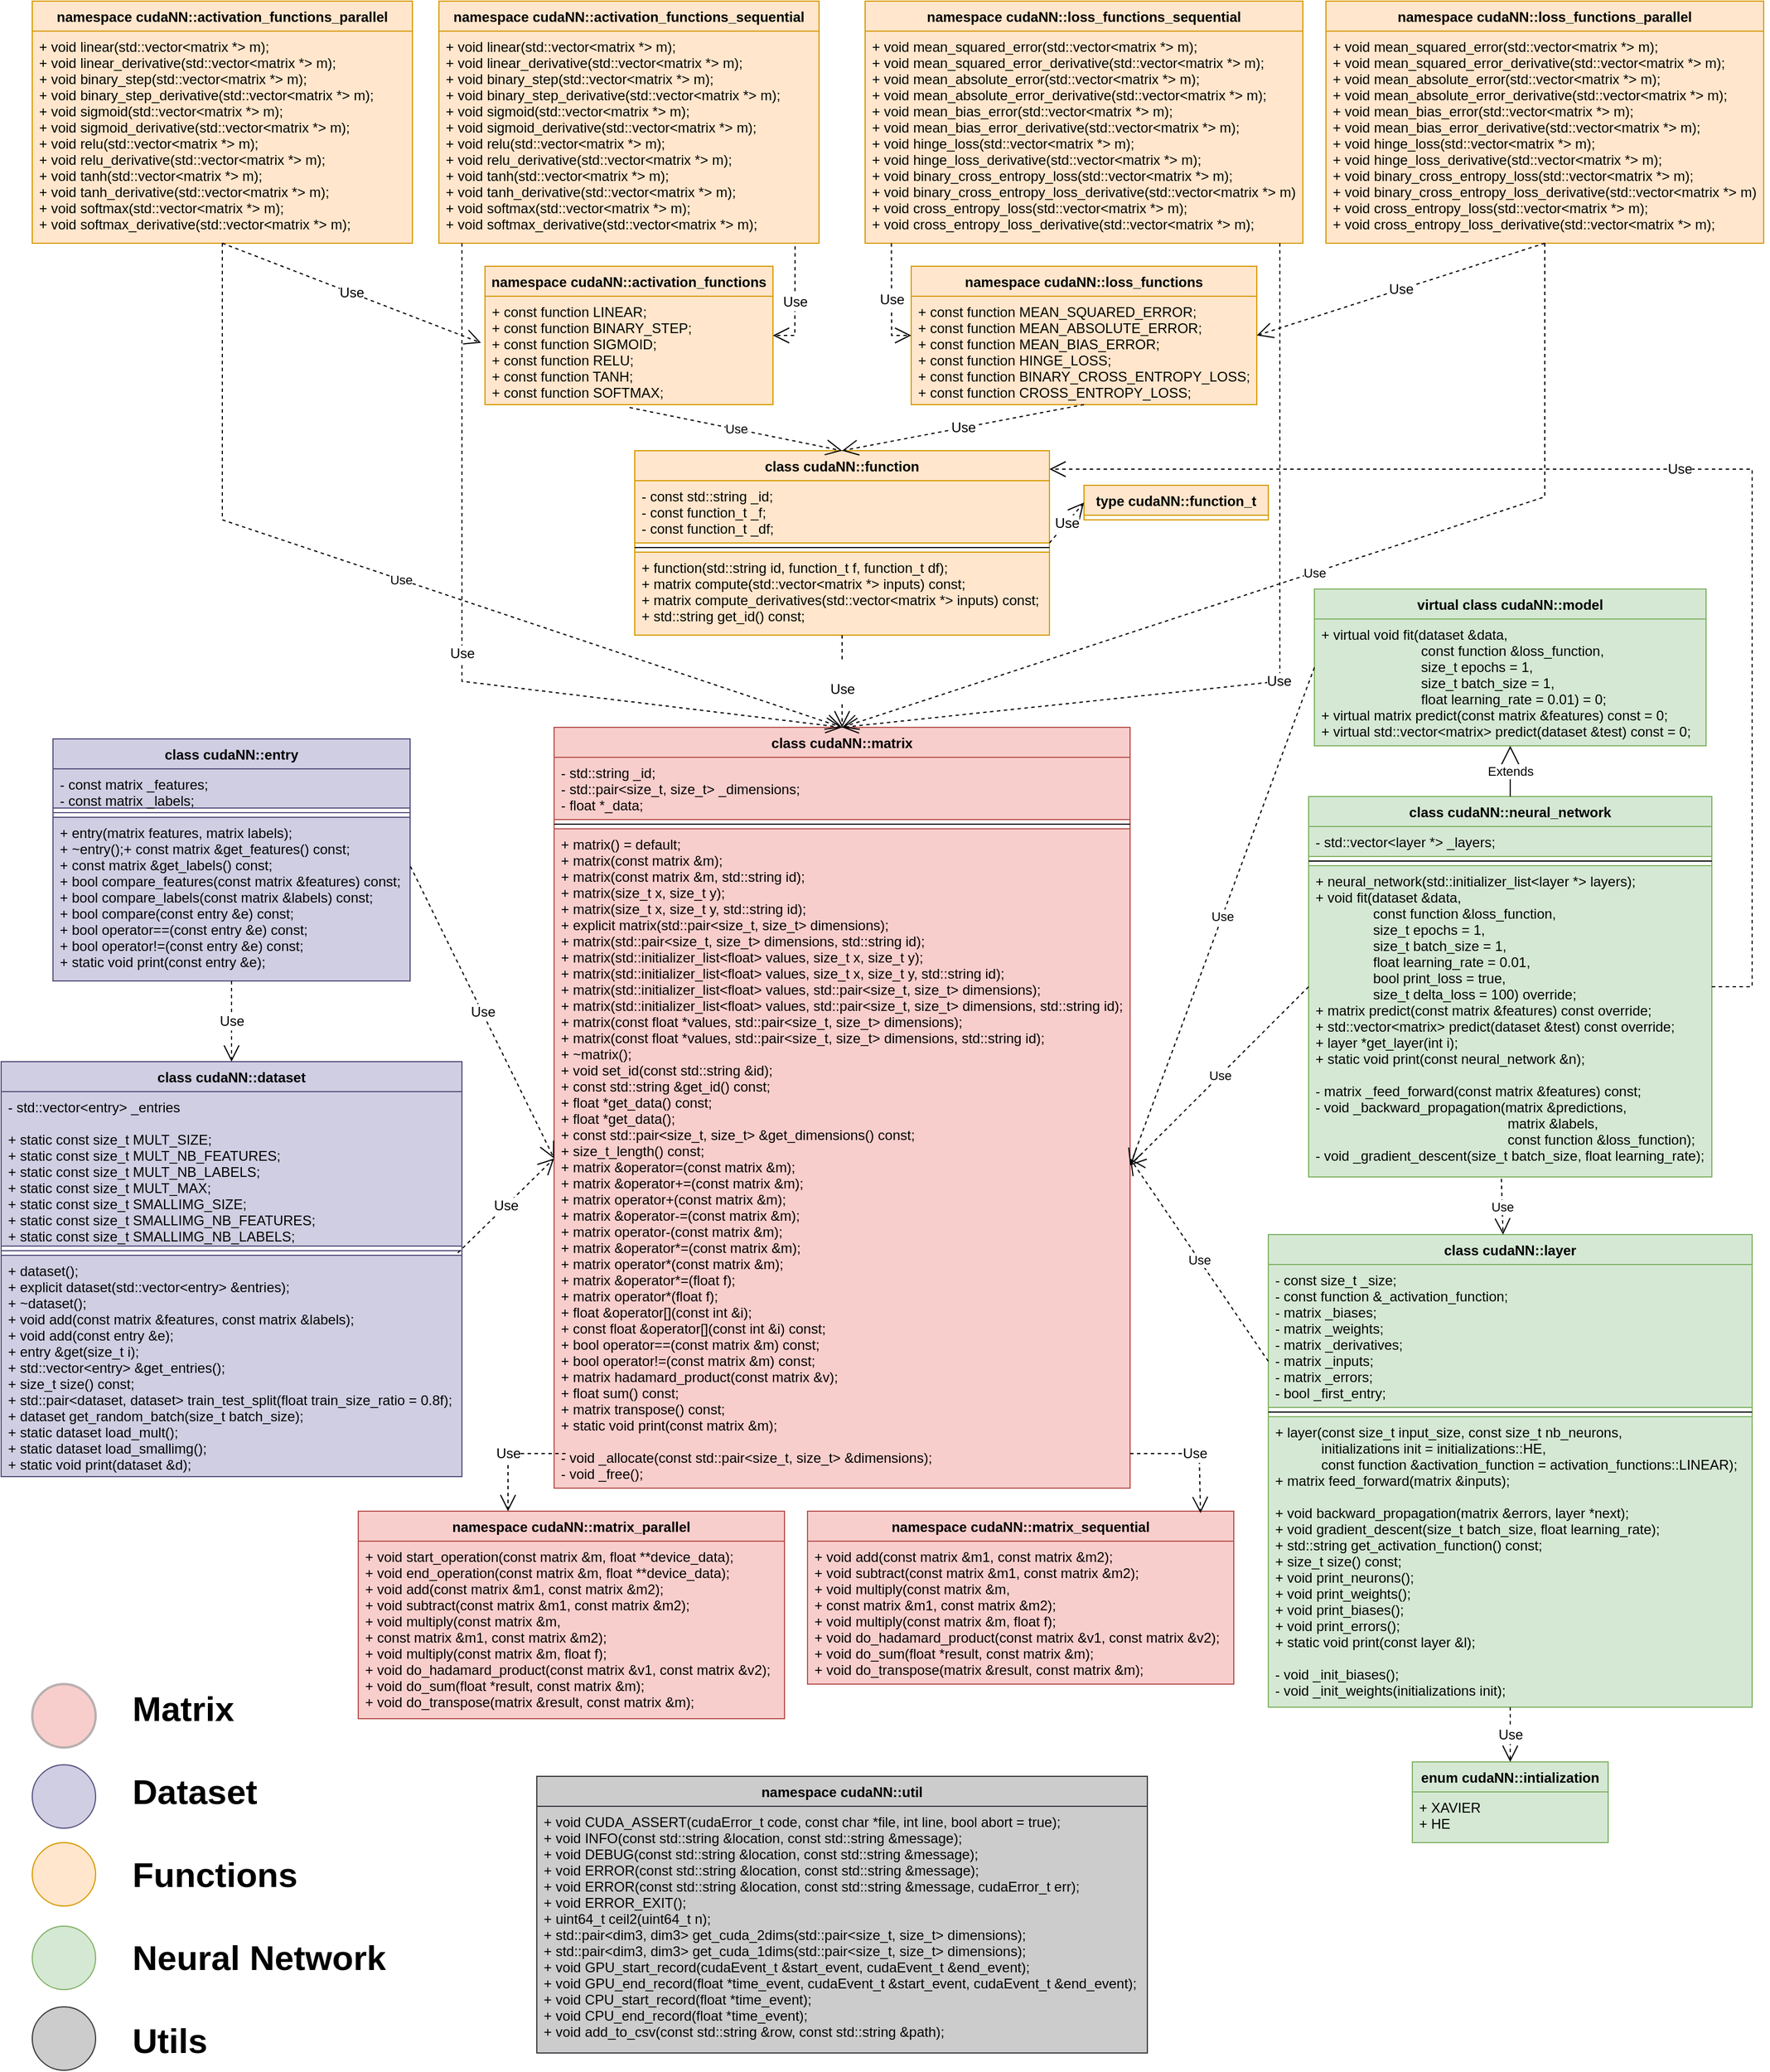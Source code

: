 <mxfile version="16.6.2" type="device"><diagram id="lW9xY2xVOV6UaGJM4TtB" name="Page-1"><mxGraphModel dx="2175" dy="1876" grid="1" gridSize="10" guides="1" tooltips="1" connect="1" arrows="1" fold="1" page="1" pageScale="1" pageWidth="827" pageHeight="1169" math="0" shadow="0"><root><mxCell id="0"/><mxCell id="1" parent="0"/><mxCell id="cubuI6TpVkCStN82LW3D-2" value="class cudaNN::matrix" style="swimlane;fontStyle=1;align=center;verticalAlign=top;childLayout=stackLayout;horizontal=1;startSize=26;horizontalStack=0;resizeParent=1;resizeParentMax=0;resizeLast=0;collapsible=1;marginBottom=0;fillColor=#f8cecc;strokeColor=#b85450;" parent="1" vertex="1"><mxGeometry x="40" y="360" width="500" height="660" as="geometry"/></mxCell><mxCell id="cubuI6TpVkCStN82LW3D-3" value="- std::string _id;&#10;- std::pair&lt;size_t, size_t&gt; _dimensions;&#10;- float *_data;" style="text;strokeColor=#b85450;fillColor=#f8cecc;align=left;verticalAlign=top;spacingLeft=4;spacingRight=4;overflow=hidden;rotatable=0;points=[[0,0.5],[1,0.5]];portConstraint=eastwest;" parent="cubuI6TpVkCStN82LW3D-2" vertex="1"><mxGeometry y="26" width="500" height="54" as="geometry"/></mxCell><mxCell id="cubuI6TpVkCStN82LW3D-4" value="" style="line;strokeWidth=1;fillColor=none;align=left;verticalAlign=middle;spacingTop=-1;spacingLeft=3;spacingRight=3;rotatable=0;labelPosition=right;points=[];portConstraint=eastwest;" parent="cubuI6TpVkCStN82LW3D-2" vertex="1"><mxGeometry y="80" width="500" height="8" as="geometry"/></mxCell><mxCell id="cubuI6TpVkCStN82LW3D-5" value="+ matrix() = default;&#10;+ matrix(const matrix &amp;m);&#10;+ matrix(const matrix &amp;m, std::string id);&#10;+ matrix(size_t x, size_t y);&#10;+ matrix(size_t x, size_t y, std::string id);&#10;+ explicit matrix(std::pair&lt;size_t, size_t&gt; dimensions);&#10;+ matrix(std::pair&lt;size_t, size_t&gt; dimensions, std::string id);&#10;+ matrix(std::initializer_list&lt;float&gt; values, size_t x, size_t y);&#10;+ matrix(std::initializer_list&lt;float&gt; values, size_t x, size_t y, std::string id);&#10;+ matrix(std::initializer_list&lt;float&gt; values, std::pair&lt;size_t, size_t&gt; dimensions);&#10;+ matrix(std::initializer_list&lt;float&gt; values, std::pair&lt;size_t, size_t&gt; dimensions, std::string id);&#10;+ matrix(const float *values, std::pair&lt;size_t, size_t&gt; dimensions);&#10;+ matrix(const float *values, std::pair&lt;size_t, size_t&gt; dimensions, std::string id);&#10;+ ~matrix();&#10;+ void set_id(const std::string &amp;id);&#10;+ const std::string &amp;get_id() const;&#10;+ float *get_data() const;&#10;+ float *get_data();&#10;+ const std::pair&lt;size_t, size_t&gt; &amp;get_dimensions() const;&#10;+ size_t_length() const;&#10;+ matrix &amp;operator=(const matrix &amp;m);&#10;+ matrix &amp;operator+=(const matrix &amp;m);&#10;+ matrix operator+(const matrix &amp;m);&#10;+ matrix &amp;operator-=(const matrix &amp;m);&#10;+ matrix operator-(const matrix &amp;m);&#10;+ matrix &amp;operator*=(const matrix &amp;m);&#10;+ matrix operator*(const matrix &amp;m);&#10;+ matrix &amp;operator*=(float f);&#10;+ matrix operator*(float f);&#10;+ float &amp;operator[](const int &amp;i);&#10;+ const float &amp;operator[](const int &amp;i) const;&#10;+ bool operator==(const matrix &amp;m) const;&#10;+ bool operator!=(const matrix &amp;m) const;&#10;+ matrix hadamard_product(const matrix &amp;v);&#10;+ float sum() const;&#10;+ matrix transpose() const;&#10;+ static void print(const matrix &amp;m);&#10;&#10;- void _allocate(const std::pair&lt;size_t, size_t&gt; &amp;dimensions);&#10;- void _free();&#10;" style="text;strokeColor=#b85450;fillColor=#f8cecc;align=left;verticalAlign=top;spacingLeft=4;spacingRight=4;overflow=hidden;rotatable=0;points=[[0,0.5],[1,0.5]];portConstraint=eastwest;" parent="cubuI6TpVkCStN82LW3D-2" vertex="1"><mxGeometry y="88" width="500" height="572" as="geometry"/></mxCell><mxCell id="cubuI6TpVkCStN82LW3D-6" value="class cudaNN::entry" style="swimlane;fontStyle=1;align=center;verticalAlign=top;childLayout=stackLayout;horizontal=1;startSize=26;horizontalStack=0;resizeParent=1;resizeParentMax=0;resizeLast=0;collapsible=1;marginBottom=0;fillColor=#d0cee2;strokeColor=#56517e;" parent="1" vertex="1"><mxGeometry x="-395" y="370" width="310" height="210" as="geometry"/></mxCell><mxCell id="cubuI6TpVkCStN82LW3D-7" value="- const matrix _features;&#10;- const matrix _labels;" style="text;strokeColor=#56517e;fillColor=#d0cee2;align=left;verticalAlign=top;spacingLeft=4;spacingRight=4;overflow=hidden;rotatable=0;points=[[0,0.5],[1,0.5]];portConstraint=eastwest;" parent="cubuI6TpVkCStN82LW3D-6" vertex="1"><mxGeometry y="26" width="310" height="34" as="geometry"/></mxCell><mxCell id="cubuI6TpVkCStN82LW3D-8" value="" style="line;strokeWidth=1;fillColor=#d0cee2;align=left;verticalAlign=middle;spacingTop=-1;spacingLeft=3;spacingRight=3;rotatable=0;labelPosition=right;points=[];portConstraint=eastwest;strokeColor=#56517e;" parent="cubuI6TpVkCStN82LW3D-6" vertex="1"><mxGeometry y="60" width="310" height="8" as="geometry"/></mxCell><mxCell id="cubuI6TpVkCStN82LW3D-9" value="+ entry(matrix features, matrix labels);&#10;+ ~entry();+ const matrix &amp;get_features() const;&#10;+ const matrix &amp;get_labels() const;&#10;+ bool compare_features(const matrix &amp;features) const;&#10;+ bool compare_labels(const matrix &amp;labels) const;&#10;+ bool compare(const entry &amp;e) const;&#10;+ bool operator==(const entry &amp;e) const;&#10;+ bool operator!=(const entry &amp;e) const;&#10;+ static void print(const entry &amp;e);&#10;" style="text;strokeColor=#56517e;fillColor=#d0cee2;align=left;verticalAlign=top;spacingLeft=4;spacingRight=4;overflow=hidden;rotatable=0;points=[[0,0.5],[1,0.5]];portConstraint=eastwest;" parent="cubuI6TpVkCStN82LW3D-6" vertex="1"><mxGeometry y="68" width="310" height="142" as="geometry"/></mxCell><mxCell id="cubuI6TpVkCStN82LW3D-10" value="class cudaNN::dataset" style="swimlane;fontStyle=1;align=center;verticalAlign=top;childLayout=stackLayout;horizontal=1;startSize=26;horizontalStack=0;resizeParent=1;resizeParentMax=0;resizeLast=0;collapsible=1;marginBottom=0;fillColor=#d0cee2;strokeColor=#56517e;" parent="1" vertex="1"><mxGeometry x="-440" y="650" width="400" height="360" as="geometry"/></mxCell><mxCell id="cubuI6TpVkCStN82LW3D-11" value="- std::vector&lt;entry&gt; _entries&#10;&#10;+ static const size_t MULT_SIZE;&#10;+ static const size_t MULT_NB_FEATURES;&#10;+ static const size_t MULT_NB_LABELS;&#10;+ static const size_t MULT_MAX;&#10;+ static const size_t SMALLIMG_SIZE;&#10;+ static const size_t SMALLIMG_NB_FEATURES;&#10;+ static const size_t SMALLIMG_NB_LABELS;" style="text;strokeColor=#56517e;fillColor=#d0cee2;align=left;verticalAlign=top;spacingLeft=4;spacingRight=4;overflow=hidden;rotatable=0;points=[[0,0.5],[1,0.5]];portConstraint=eastwest;" parent="cubuI6TpVkCStN82LW3D-10" vertex="1"><mxGeometry y="26" width="400" height="134" as="geometry"/></mxCell><mxCell id="cubuI6TpVkCStN82LW3D-12" value="" style="line;strokeWidth=1;fillColor=#d0cee2;align=left;verticalAlign=middle;spacingTop=-1;spacingLeft=3;spacingRight=3;rotatable=0;labelPosition=right;points=[];portConstraint=eastwest;strokeColor=#56517e;" parent="cubuI6TpVkCStN82LW3D-10" vertex="1"><mxGeometry y="160" width="400" height="8" as="geometry"/></mxCell><mxCell id="cubuI6TpVkCStN82LW3D-13" value="+ dataset();&#10;+ explicit dataset(std::vector&lt;entry&gt; &amp;entries);&#10;+ ~dataset();&#10;+ void add(const matrix &amp;features, const matrix &amp;labels);&#10;+ void add(const entry &amp;e);&#10;+ entry &amp;get(size_t i);&#10;+ std::vector&lt;entry&gt; &amp;get_entries();&#10;+ size_t size() const;&#10;+ std::pair&lt;dataset, dataset&gt; train_test_split(float train_size_ratio = 0.8f);&#10;+ dataset get_random_batch(size_t batch_size);&#10;+ static dataset load_mult();&#10;+ static dataset load_smallimg();&#10;+ static void print(dataset &amp;d);" style="text;strokeColor=#56517e;fillColor=#d0cee2;align=left;verticalAlign=top;spacingLeft=4;spacingRight=4;overflow=hidden;rotatable=0;points=[[0,0.5],[1,0.5]];portConstraint=eastwest;" parent="cubuI6TpVkCStN82LW3D-10" vertex="1"><mxGeometry y="168" width="400" height="192" as="geometry"/></mxCell><mxCell id="cubuI6TpVkCStN82LW3D-21" value="namespace cudaNN::matrix_parallel" style="swimlane;fontStyle=1;align=center;verticalAlign=top;childLayout=stackLayout;horizontal=1;startSize=26;horizontalStack=0;resizeParent=1;resizeParentMax=0;resizeLast=0;collapsible=1;marginBottom=0;fillColor=#f8cecc;strokeColor=#b85450;" parent="1" vertex="1"><mxGeometry x="-130" y="1040" width="370" height="180" as="geometry"/></mxCell><mxCell id="cubuI6TpVkCStN82LW3D-24" value="+ void start_operation(const matrix &amp;m, float **device_data);&#10;+ void end_operation(const matrix &amp;m, float **device_data);&#10;+ void add(const matrix &amp;m1, const matrix &amp;m2);&#10;+ void subtract(const matrix &amp;m1, const matrix &amp;m2);&#10;+ void multiply(const matrix &amp;m,&#10;+ const matrix &amp;m1, const matrix &amp;m2);&#10;+ void multiply(const matrix &amp;m, float f);&#10;+ void do_hadamard_product(const matrix &amp;v1, const matrix &amp;v2);&#10;+ void do_sum(float *result, const matrix &amp;m);&#10;+ void do_transpose(matrix &amp;result, const matrix &amp;m);" style="text;strokeColor=#b85450;fillColor=#f8cecc;align=left;verticalAlign=top;spacingLeft=4;spacingRight=4;overflow=hidden;rotatable=0;points=[[0,0.5],[1,0.5]];portConstraint=eastwest;" parent="cubuI6TpVkCStN82LW3D-21" vertex="1"><mxGeometry y="26" width="370" height="154" as="geometry"/></mxCell><mxCell id="cubuI6TpVkCStN82LW3D-25" value="namespace cudaNN::matrix_sequential" style="swimlane;fontStyle=1;align=center;verticalAlign=top;childLayout=stackLayout;horizontal=1;startSize=26;horizontalStack=0;resizeParent=1;resizeParentMax=0;resizeLast=0;collapsible=1;marginBottom=0;fillColor=#f8cecc;strokeColor=#b85450;" parent="1" vertex="1"><mxGeometry x="260" y="1040" width="370" height="150" as="geometry"/></mxCell><mxCell id="cubuI6TpVkCStN82LW3D-26" value="+ void add(const matrix &amp;m1, const matrix &amp;m2);&#10;+ void subtract(const matrix &amp;m1, const matrix &amp;m2);&#10;+ void multiply(const matrix &amp;m,&#10;+ const matrix &amp;m1, const matrix &amp;m2);&#10;+ void multiply(const matrix &amp;m, float f);&#10;+ void do_hadamard_product(const matrix &amp;v1, const matrix &amp;v2);&#10;+ void do_sum(float *result, const matrix &amp;m);&#10;+ void do_transpose(matrix &amp;result, const matrix &amp;m);" style="text;strokeColor=#b85450;fillColor=#f8cecc;align=left;verticalAlign=top;spacingLeft=4;spacingRight=4;overflow=hidden;rotatable=0;points=[[0,0.5],[1,0.5]];portConstraint=eastwest;" parent="cubuI6TpVkCStN82LW3D-25" vertex="1"><mxGeometry y="26" width="370" height="124" as="geometry"/></mxCell><mxCell id="cubuI6TpVkCStN82LW3D-30" value="class cudaNN::function" style="swimlane;fontStyle=1;align=center;verticalAlign=top;childLayout=stackLayout;horizontal=1;startSize=26;horizontalStack=0;resizeParent=1;resizeParentMax=0;resizeLast=0;collapsible=1;marginBottom=0;fillColor=#ffe6cc;strokeColor=#d79b00;" parent="1" vertex="1"><mxGeometry x="110" y="120" width="360" height="160" as="geometry"/></mxCell><mxCell id="cubuI6TpVkCStN82LW3D-31" value="- const std::string _id;&#10;- const function_t _f;&#10;- const function_t _df;" style="text;strokeColor=#d79b00;fillColor=#ffe6cc;align=left;verticalAlign=top;spacingLeft=4;spacingRight=4;overflow=hidden;rotatable=0;points=[[0,0.5],[1,0.5]];portConstraint=eastwest;" parent="cubuI6TpVkCStN82LW3D-30" vertex="1"><mxGeometry y="26" width="360" height="54" as="geometry"/></mxCell><mxCell id="cubuI6TpVkCStN82LW3D-32" value="" style="line;strokeWidth=1;fillColor=none;align=left;verticalAlign=middle;spacingTop=-1;spacingLeft=3;spacingRight=3;rotatable=0;labelPosition=right;points=[];portConstraint=eastwest;" parent="cubuI6TpVkCStN82LW3D-30" vertex="1"><mxGeometry y="80" width="360" height="8" as="geometry"/></mxCell><mxCell id="cubuI6TpVkCStN82LW3D-33" value="+ function(std::string id, function_t f, function_t df);&#10;+ matrix compute(std::vector&lt;matrix *&gt; inputs) const;&#10;+ matrix compute_derivatives(std::vector&lt;matrix *&gt; inputs) const;&#10;+ std::string get_id() const;&#10;" style="text;strokeColor=#d79b00;fillColor=#ffe6cc;align=left;verticalAlign=top;spacingLeft=4;spacingRight=4;overflow=hidden;rotatable=0;points=[[0,0.5],[1,0.5]];portConstraint=eastwest;" parent="cubuI6TpVkCStN82LW3D-30" vertex="1"><mxGeometry y="88" width="360" height="72" as="geometry"/></mxCell><mxCell id="cubuI6TpVkCStN82LW3D-34" value="type cudaNN::function_t" style="swimlane;fontStyle=1;align=center;verticalAlign=top;childLayout=stackLayout;horizontal=1;startSize=26;horizontalStack=0;resizeParent=1;resizeParentMax=0;resizeLast=0;collapsible=1;marginBottom=0;fillColor=#ffe6cc;strokeColor=#d79b00;" parent="1" vertex="1"><mxGeometry x="500" y="150" width="160" height="30" as="geometry"/></mxCell><mxCell id="cubuI6TpVkCStN82LW3D-39" value="namespace cudaNN::loss_functions" style="swimlane;fontStyle=1;align=center;verticalAlign=top;childLayout=stackLayout;horizontal=1;startSize=26;horizontalStack=0;resizeParent=1;resizeParentMax=0;resizeLast=0;collapsible=1;marginBottom=0;fillColor=#ffe6cc;strokeColor=#d79b00;" parent="1" vertex="1"><mxGeometry x="350" y="-40" width="300" height="120" as="geometry"/></mxCell><mxCell id="cubuI6TpVkCStN82LW3D-42" value="+ const function MEAN_SQUARED_ERROR;&#10;+ const function MEAN_ABSOLUTE_ERROR;&#10;+ const function MEAN_BIAS_ERROR;&#10;+ const function HINGE_LOSS;&#10;+ const function BINARY_CROSS_ENTROPY_LOSS;&#10;+ const function CROSS_ENTROPY_LOSS;" style="text;strokeColor=#d79b00;fillColor=#ffe6cc;align=left;verticalAlign=top;spacingLeft=4;spacingRight=4;overflow=hidden;rotatable=0;points=[[0,0.5],[1,0.5]];portConstraint=eastwest;" parent="cubuI6TpVkCStN82LW3D-39" vertex="1"><mxGeometry y="26" width="300" height="94" as="geometry"/></mxCell><mxCell id="cubuI6TpVkCStN82LW3D-43" value="namespace cudaNN::loss_functions_sequential" style="swimlane;fontStyle=1;align=center;verticalAlign=top;childLayout=stackLayout;horizontal=1;startSize=26;horizontalStack=0;resizeParent=1;resizeParentMax=0;resizeLast=0;collapsible=1;marginBottom=0;fillColor=#ffe6cc;strokeColor=#d79b00;" parent="1" vertex="1"><mxGeometry x="310" y="-270" width="380" height="210" as="geometry"/></mxCell><mxCell id="cubuI6TpVkCStN82LW3D-44" value="+ void mean_squared_error(std::vector&lt;matrix *&gt; m);&#10;+ void mean_squared_error_derivative(std::vector&lt;matrix *&gt; m);&#10;+ void mean_absolute_error(std::vector&lt;matrix *&gt; m);&#10;+ void mean_absolute_error_derivative(std::vector&lt;matrix *&gt; m);&#10;+ void mean_bias_error(std::vector&lt;matrix *&gt; m);&#10;+ void mean_bias_error_derivative(std::vector&lt;matrix *&gt; m);&#10;+ void hinge_loss(std::vector&lt;matrix *&gt; m);&#10;+ void hinge_loss_derivative(std::vector&lt;matrix *&gt; m);&#10;+ void binary_cross_entropy_loss(std::vector&lt;matrix *&gt; m);&#10;+ void binary_cross_entropy_loss_derivative(std::vector&lt;matrix *&gt; m);&#10;+ void cross_entropy_loss(std::vector&lt;matrix *&gt; m);&#10;+ void cross_entropy_loss_derivative(std::vector&lt;matrix *&gt; m);" style="text;strokeColor=#d79b00;fillColor=#ffe6cc;align=left;verticalAlign=top;spacingLeft=4;spacingRight=4;overflow=hidden;rotatable=0;points=[[0,0.5],[1,0.5]];portConstraint=eastwest;" parent="cubuI6TpVkCStN82LW3D-43" vertex="1"><mxGeometry y="26" width="380" height="184" as="geometry"/></mxCell><mxCell id="cubuI6TpVkCStN82LW3D-45" value="namespace cudaNN::loss_functions_parallel" style="swimlane;fontStyle=1;align=center;verticalAlign=top;childLayout=stackLayout;horizontal=1;startSize=26;horizontalStack=0;resizeParent=1;resizeParentMax=0;resizeLast=0;collapsible=1;marginBottom=0;fillColor=#ffe6cc;strokeColor=#d79b00;" parent="1" vertex="1"><mxGeometry x="710" y="-270" width="380" height="210" as="geometry"/></mxCell><mxCell id="cubuI6TpVkCStN82LW3D-46" value="+ void mean_squared_error(std::vector&lt;matrix *&gt; m);&#10;+ void mean_squared_error_derivative(std::vector&lt;matrix *&gt; m);&#10;+ void mean_absolute_error(std::vector&lt;matrix *&gt; m);&#10;+ void mean_absolute_error_derivative(std::vector&lt;matrix *&gt; m);&#10;+ void mean_bias_error(std::vector&lt;matrix *&gt; m);&#10;+ void mean_bias_error_derivative(std::vector&lt;matrix *&gt; m);&#10;+ void hinge_loss(std::vector&lt;matrix *&gt; m);&#10;+ void hinge_loss_derivative(std::vector&lt;matrix *&gt; m);&#10;+ void binary_cross_entropy_loss(std::vector&lt;matrix *&gt; m);&#10;+ void binary_cross_entropy_loss_derivative(std::vector&lt;matrix *&gt; m);&#10;+ void cross_entropy_loss(std::vector&lt;matrix *&gt; m);&#10;+ void cross_entropy_loss_derivative(std::vector&lt;matrix *&gt; m);" style="text;strokeColor=#d79b00;fillColor=#ffe6cc;align=left;verticalAlign=top;spacingLeft=4;spacingRight=4;overflow=hidden;rotatable=0;points=[[0,0.5],[1,0.5]];portConstraint=eastwest;" parent="cubuI6TpVkCStN82LW3D-45" vertex="1"><mxGeometry y="26" width="380" height="184" as="geometry"/></mxCell><mxCell id="cubuI6TpVkCStN82LW3D-47" value="namespace cudaNN::activation_functions" style="swimlane;fontStyle=1;align=center;verticalAlign=top;childLayout=stackLayout;horizontal=1;startSize=26;horizontalStack=0;resizeParent=1;resizeParentMax=0;resizeLast=0;collapsible=1;marginBottom=0;fillColor=#ffe6cc;strokeColor=#d79b00;" parent="1" vertex="1"><mxGeometry x="-20" y="-40" width="250" height="120" as="geometry"/></mxCell><mxCell id="cubuI6TpVkCStN82LW3D-50" value="+ const function LINEAR;&#10;+ const function BINARY_STEP;&#10;+ const function SIGMOID;&#10;+ const function RELU;&#10;+ const function TANH;&#10;+ const function SOFTMAX;" style="text;strokeColor=#d79b00;fillColor=#ffe6cc;align=left;verticalAlign=top;spacingLeft=4;spacingRight=4;overflow=hidden;rotatable=0;points=[[0,0.5],[1,0.5]];portConstraint=eastwest;" parent="cubuI6TpVkCStN82LW3D-47" vertex="1"><mxGeometry y="26" width="250" height="94" as="geometry"/></mxCell><mxCell id="cubuI6TpVkCStN82LW3D-55" value="namespace cudaNN::activation_functions_sequential" style="swimlane;fontStyle=1;align=center;verticalAlign=top;childLayout=stackLayout;horizontal=1;startSize=26;horizontalStack=0;resizeParent=1;resizeParentMax=0;resizeLast=0;collapsible=1;marginBottom=0;fillColor=#ffe6cc;strokeColor=#d79b00;" parent="1" vertex="1"><mxGeometry x="-60" y="-270" width="330" height="210" as="geometry"/></mxCell><mxCell id="cubuI6TpVkCStN82LW3D-56" value="+ void linear(std::vector&lt;matrix *&gt; m);&#10;+ void linear_derivative(std::vector&lt;matrix *&gt; m);&#10;+ void binary_step(std::vector&lt;matrix *&gt; m);&#10;+ void binary_step_derivative(std::vector&lt;matrix *&gt; m);&#10;+ void sigmoid(std::vector&lt;matrix *&gt; m);&#10;+ void sigmoid_derivative(std::vector&lt;matrix *&gt; m);&#10;+ void relu(std::vector&lt;matrix *&gt; m);&#10;+ void relu_derivative(std::vector&lt;matrix *&gt; m);&#10;+ void tanh(std::vector&lt;matrix *&gt; m);&#10;+ void tanh_derivative(std::vector&lt;matrix *&gt; m);&#10;+ void softmax(std::vector&lt;matrix *&gt; m);&#10;+ void softmax_derivative(std::vector&lt;matrix *&gt; m);" style="text;strokeColor=#d79b00;fillColor=#ffe6cc;align=left;verticalAlign=top;spacingLeft=4;spacingRight=4;overflow=hidden;rotatable=0;points=[[0,0.5],[1,0.5]];portConstraint=eastwest;" parent="cubuI6TpVkCStN82LW3D-55" vertex="1"><mxGeometry y="26" width="330" height="184" as="geometry"/></mxCell><mxCell id="cubuI6TpVkCStN82LW3D-57" value="namespace cudaNN::activation_functions_parallel" style="swimlane;fontStyle=1;align=center;verticalAlign=top;childLayout=stackLayout;horizontal=1;startSize=26;horizontalStack=0;resizeParent=1;resizeParentMax=0;resizeLast=0;collapsible=1;marginBottom=0;fillColor=#ffe6cc;strokeColor=#d79b00;" parent="1" vertex="1"><mxGeometry x="-413" y="-270" width="330" height="210" as="geometry"/></mxCell><mxCell id="cubuI6TpVkCStN82LW3D-58" value="+ void linear(std::vector&lt;matrix *&gt; m);&#10;+ void linear_derivative(std::vector&lt;matrix *&gt; m);&#10;+ void binary_step(std::vector&lt;matrix *&gt; m);&#10;+ void binary_step_derivative(std::vector&lt;matrix *&gt; m);&#10;+ void sigmoid(std::vector&lt;matrix *&gt; m);&#10;+ void sigmoid_derivative(std::vector&lt;matrix *&gt; m);&#10;+ void relu(std::vector&lt;matrix *&gt; m);&#10;+ void relu_derivative(std::vector&lt;matrix *&gt; m);&#10;+ void tanh(std::vector&lt;matrix *&gt; m);&#10;+ void tanh_derivative(std::vector&lt;matrix *&gt; m);&#10;+ void softmax(std::vector&lt;matrix *&gt; m);&#10;+ void softmax_derivative(std::vector&lt;matrix *&gt; m);" style="text;strokeColor=#d79b00;fillColor=#ffe6cc;align=left;verticalAlign=top;spacingLeft=4;spacingRight=4;overflow=hidden;rotatable=0;points=[[0,0.5],[1,0.5]];portConstraint=eastwest;" parent="cubuI6TpVkCStN82LW3D-57" vertex="1"><mxGeometry y="26" width="330" height="184" as="geometry"/></mxCell><mxCell id="cubuI6TpVkCStN82LW3D-59" value="virtual class cudaNN::model" style="swimlane;fontStyle=1;align=center;verticalAlign=top;childLayout=stackLayout;horizontal=1;startSize=26;horizontalStack=0;resizeParent=1;resizeParentMax=0;resizeLast=0;collapsible=1;marginBottom=0;fillColor=#d5e8d4;strokeColor=#82b366;" parent="1" vertex="1"><mxGeometry x="700" y="240" width="340" height="136" as="geometry"/></mxCell><mxCell id="cubuI6TpVkCStN82LW3D-62" value="+ virtual void fit(dataset &amp;data,&#10;                          const function &amp;loss_function,&#10;                          size_t epochs = 1,&#10;                          size_t batch_size = 1,&#10;                          float learning_rate = 0.01) = 0;&#10;+ virtual matrix predict(const matrix &amp;features) const = 0;&#10;+ virtual std::vector&lt;matrix&gt; predict(dataset &amp;test) const = 0;" style="text;strokeColor=#82b366;fillColor=#d5e8d4;align=left;verticalAlign=top;spacingLeft=4;spacingRight=4;overflow=hidden;rotatable=0;points=[[0,0.5],[1,0.5]];portConstraint=eastwest;" parent="cubuI6TpVkCStN82LW3D-59" vertex="1"><mxGeometry y="26" width="340" height="110" as="geometry"/></mxCell><mxCell id="cubuI6TpVkCStN82LW3D-63" value="class cudaNN::neural_network" style="swimlane;fontStyle=1;align=center;verticalAlign=top;childLayout=stackLayout;horizontal=1;startSize=26;horizontalStack=0;resizeParent=1;resizeParentMax=0;resizeLast=0;collapsible=1;marginBottom=0;fillColor=#d5e8d4;strokeColor=#82b366;" parent="1" vertex="1"><mxGeometry x="695" y="420" width="350" height="330" as="geometry"/></mxCell><mxCell id="cubuI6TpVkCStN82LW3D-64" value="- std::vector&lt;layer *&gt; _layers;" style="text;strokeColor=#82b366;fillColor=#d5e8d4;align=left;verticalAlign=top;spacingLeft=4;spacingRight=4;overflow=hidden;rotatable=0;points=[[0,0.5],[1,0.5]];portConstraint=eastwest;" parent="cubuI6TpVkCStN82LW3D-63" vertex="1"><mxGeometry y="26" width="350" height="26" as="geometry"/></mxCell><mxCell id="cubuI6TpVkCStN82LW3D-65" value="" style="line;strokeWidth=1;fillColor=none;align=left;verticalAlign=middle;spacingTop=-1;spacingLeft=3;spacingRight=3;rotatable=0;labelPosition=right;points=[];portConstraint=eastwest;" parent="cubuI6TpVkCStN82LW3D-63" vertex="1"><mxGeometry y="52" width="350" height="8" as="geometry"/></mxCell><mxCell id="cubuI6TpVkCStN82LW3D-66" value="+ neural_network(std::initializer_list&lt;layer *&gt; layers);&#10;+ void fit(dataset &amp;data,&#10;               const function &amp;loss_function,&#10;               size_t epochs = 1,&#10;               size_t batch_size = 1,&#10;               float learning_rate = 0.01,&#10;               bool print_loss = true,&#10;               size_t delta_loss = 100) override;&#10;+ matrix predict(const matrix &amp;features) const override;&#10;+ std::vector&lt;matrix&gt; predict(dataset &amp;test) const override;&#10;+ layer *get_layer(int i);&#10;+ static void print(const neural_network &amp;n);&#10;&#10;- matrix _feed_forward(const matrix &amp;features) const;&#10;- void _backward_propagation(matrix &amp;predictions,&#10;                                                  matrix &amp;labels,&#10;                                                  const function &amp;loss_function);&#10;- void _gradient_descent(size_t batch_size, float learning_rate);&#10;&#10;" style="text;strokeColor=#82b366;fillColor=#d5e8d4;align=left;verticalAlign=top;spacingLeft=4;spacingRight=4;overflow=hidden;rotatable=0;points=[[0,0.5],[1,0.5]];portConstraint=eastwest;" parent="cubuI6TpVkCStN82LW3D-63" vertex="1"><mxGeometry y="60" width="350" height="270" as="geometry"/></mxCell><mxCell id="cubuI6TpVkCStN82LW3D-67" value="enum cudaNN::intialization" style="swimlane;fontStyle=1;align=center;verticalAlign=top;childLayout=stackLayout;horizontal=1;startSize=26;horizontalStack=0;resizeParent=1;resizeParentMax=0;resizeLast=0;collapsible=1;marginBottom=0;fillColor=#d5e8d4;strokeColor=#82b366;" parent="1" vertex="1"><mxGeometry x="785" y="1257.5" width="170" height="70" as="geometry"/></mxCell><mxCell id="cubuI6TpVkCStN82LW3D-68" value="+ XAVIER&#10;+ HE" style="text;strokeColor=#82b366;fillColor=#d5e8d4;align=left;verticalAlign=top;spacingLeft=4;spacingRight=4;overflow=hidden;rotatable=0;points=[[0,0.5],[1,0.5]];portConstraint=eastwest;" parent="cubuI6TpVkCStN82LW3D-67" vertex="1"><mxGeometry y="26" width="170" height="44" as="geometry"/></mxCell><mxCell id="cubuI6TpVkCStN82LW3D-71" value="class cudaNN::layer" style="swimlane;fontStyle=1;align=center;verticalAlign=top;childLayout=stackLayout;horizontal=1;startSize=26;horizontalStack=0;resizeParent=1;resizeParentMax=0;resizeLast=0;collapsible=1;marginBottom=0;fillColor=#d5e8d4;strokeColor=#82b366;" parent="1" vertex="1"><mxGeometry x="660" y="800" width="420" height="410" as="geometry"/></mxCell><mxCell id="cubuI6TpVkCStN82LW3D-72" value="- const size_t _size;&#10;- const function &amp;_activation_function;&#10;- matrix _biases;&#10;- matrix _weights;&#10;- matrix _derivatives;&#10;- matrix _inputs;&#10;- matrix _errors;&#10;- bool _first_entry;" style="text;strokeColor=#82b366;fillColor=#d5e8d4;align=left;verticalAlign=top;spacingLeft=4;spacingRight=4;overflow=hidden;rotatable=0;points=[[0,0.5],[1,0.5]];portConstraint=eastwest;" parent="cubuI6TpVkCStN82LW3D-71" vertex="1"><mxGeometry y="26" width="420" height="124" as="geometry"/></mxCell><mxCell id="cubuI6TpVkCStN82LW3D-73" value="" style="line;strokeWidth=1;fillColor=none;align=left;verticalAlign=middle;spacingTop=-1;spacingLeft=3;spacingRight=3;rotatable=0;labelPosition=right;points=[];portConstraint=eastwest;" parent="cubuI6TpVkCStN82LW3D-71" vertex="1"><mxGeometry y="150" width="420" height="8" as="geometry"/></mxCell><mxCell id="cubuI6TpVkCStN82LW3D-74" value="+ layer(const size_t input_size, const size_t nb_neurons,&#10;            initializations init = initializations::HE,&#10;            const function &amp;activation_function = activation_functions::LINEAR);&#10;+ matrix feed_forward(matrix &amp;inputs);&#10;&#10;+ void backward_propagation(matrix &amp;errors, layer *next);&#10;+ void gradient_descent(size_t batch_size, float learning_rate);&#10;+ std::string get_activation_function() const;&#10;+ size_t size() const;&#10;+ void print_neurons();&#10;+ void print_weights();&#10;+ void print_biases();&#10;+ void print_errors();&#10;+ static void print(const layer &amp;l);&#10;            &#10;- void _init_biases();&#10;- void _init_weights(initializations init);" style="text;strokeColor=#82b366;fillColor=#d5e8d4;align=left;verticalAlign=top;spacingLeft=4;spacingRight=4;overflow=hidden;rotatable=0;points=[[0,0.5],[1,0.5]];portConstraint=eastwest;" parent="cubuI6TpVkCStN82LW3D-71" vertex="1"><mxGeometry y="158" width="420" height="252" as="geometry"/></mxCell><mxCell id="cubuI6TpVkCStN82LW3D-75" value="namespace cudaNN::util" style="swimlane;fontStyle=1;align=center;verticalAlign=top;childLayout=stackLayout;horizontal=1;startSize=26;horizontalStack=0;resizeParent=1;resizeParentMax=0;resizeLast=0;collapsible=1;marginBottom=0;fillColor=#CCCCCC;strokeColor=#36393d;" parent="1" vertex="1"><mxGeometry x="25" y="1270" width="530" height="240" as="geometry"/></mxCell><mxCell id="cubuI6TpVkCStN82LW3D-78" value="+ void CUDA_ASSERT(cudaError_t code, const char *file, int line, bool abort = true);&#10;+ void INFO(const std::string &amp;location, const std::string &amp;message);&#10;+ void DEBUG(const std::string &amp;location, const std::string &amp;message);&#10;+ void ERROR(const std::string &amp;location, const std::string &amp;message);&#10;+ void ERROR(const std::string &amp;location, const std::string &amp;message, cudaError_t err);&#10;+ void ERROR_EXIT();&#10;+ uint64_t ceil2(uint64_t n);&#10;+ std::pair&lt;dim3, dim3&gt; get_cuda_2dims(std::pair&lt;size_t, size_t&gt; dimensions);&#10;+ std::pair&lt;dim3, dim3&gt; get_cuda_1dims(std::pair&lt;size_t, size_t&gt; dimensions);&#10;+ void GPU_start_record(cudaEvent_t &amp;start_event, cudaEvent_t &amp;end_event);&#10;+ void GPU_end_record(float *time_event, cudaEvent_t &amp;start_event, cudaEvent_t &amp;end_event);&#10;+ void CPU_start_record(float *time_event);&#10;+ void CPU_end_record(float *time_event);&#10;+ void add_to_csv(const std::string &amp;row, const std::string &amp;path);&#10;" style="text;strokeColor=#36393d;fillColor=#CCCCCC;align=left;verticalAlign=top;spacingLeft=4;spacingRight=4;overflow=hidden;rotatable=0;points=[[0,0.5],[1,0.5]];portConstraint=eastwest;" parent="cubuI6TpVkCStN82LW3D-75" vertex="1"><mxGeometry y="26" width="530" height="214" as="geometry"/></mxCell><mxCell id="cubuI6TpVkCStN82LW3D-85" value="Use" style="endArrow=open;endSize=12;dashed=1;html=1;rounded=0;exitX=0;exitY=0.5;exitDx=0;exitDy=0;" parent="1" source="cubuI6TpVkCStN82LW3D-59" edge="1"><mxGeometry width="160" relative="1" as="geometry"><mxPoint x="420" y="260" as="sourcePoint"/><mxPoint x="540" y="740" as="targetPoint"/></mxGeometry></mxCell><mxCell id="cubuI6TpVkCStN82LW3D-86" value="Use" style="endArrow=open;endSize=12;dashed=1;html=1;rounded=0;exitX=0;exitY=0.5;exitDx=0;exitDy=0;" parent="1" source="cubuI6TpVkCStN82LW3D-63" edge="1"><mxGeometry width="160" relative="1" as="geometry"><mxPoint x="1160" y="510" as="sourcePoint"/><mxPoint x="540" y="740" as="targetPoint"/></mxGeometry></mxCell><mxCell id="cubuI6TpVkCStN82LW3D-87" value="Use" style="endArrow=open;endSize=12;dashed=1;html=1;rounded=0;entryX=1;entryY=0.5;entryDx=0;entryDy=0;" parent="1" target="cubuI6TpVkCStN82LW3D-5" edge="1"><mxGeometry width="160" relative="1" as="geometry"><mxPoint x="660" y="910" as="sourcePoint"/><mxPoint x="570" y="810" as="targetPoint"/></mxGeometry></mxCell><mxCell id="cubuI6TpVkCStN82LW3D-89" value="Use" style="endArrow=open;endSize=12;dashed=1;html=1;rounded=0;exitX=0.478;exitY=1.006;exitDx=0;exitDy=0;exitPerimeter=0;" parent="1" source="cubuI6TpVkCStN82LW3D-66" target="cubuI6TpVkCStN82LW3D-71" edge="1"><mxGeometry width="160" relative="1" as="geometry"><mxPoint x="1100" y="630" as="sourcePoint"/><mxPoint x="1260" y="630" as="targetPoint"/></mxGeometry></mxCell><mxCell id="cubuI6TpVkCStN82LW3D-90" value="Extends" style="endArrow=block;endSize=16;endFill=0;html=1;rounded=0;exitX=0.5;exitY=0;exitDx=0;exitDy=0;" parent="1" source="cubuI6TpVkCStN82LW3D-63" target="cubuI6TpVkCStN82LW3D-62" edge="1"><mxGeometry width="160" relative="1" as="geometry"><mxPoint x="1030" y="580" as="sourcePoint"/><mxPoint x="830" y="490" as="targetPoint"/></mxGeometry></mxCell><mxCell id="cubuI6TpVkCStN82LW3D-92" value="Use" style="endArrow=open;endSize=12;dashed=1;html=1;rounded=0;exitX=0.502;exitY=1.027;exitDx=0;exitDy=0;exitPerimeter=0;entryX=0.5;entryY=0;entryDx=0;entryDy=0;fillColor=#ffe6cc;strokeColor=#000000;" parent="1" source="cubuI6TpVkCStN82LW3D-50" target="cubuI6TpVkCStN82LW3D-30" edge="1"><mxGeometry width="160" relative="1" as="geometry"><mxPoint x="510" y="50" as="sourcePoint"/><mxPoint x="670" y="50" as="targetPoint"/></mxGeometry></mxCell><mxCell id="C5JLOT-KFfH80smvqQWu-1" value="&lt;font style=&quot;font-size: 30px&quot;&gt;&lt;b&gt;Matrix&lt;br&gt;&lt;br&gt;Dataset&lt;br&gt;&lt;br&gt;Functions&lt;br&gt;&lt;br&gt;Neural Network&lt;br&gt;&lt;br&gt;Utils&lt;/b&gt;&lt;/font&gt;" style="text;html=1;strokeColor=none;fillColor=none;align=left;verticalAlign=middle;whiteSpace=wrap;rounded=0;fontSize=16;" parent="1" vertex="1"><mxGeometry x="-328" y="1250" width="353" height="210" as="geometry"/></mxCell><mxCell id="C5JLOT-KFfH80smvqQWu-2" value="" style="ellipse;whiteSpace=wrap;html=1;aspect=fixed;fontSize=30;fillColor=#f8cecc;strokeColor=#B8B0AF;strokeWidth=2;" parent="1" vertex="1"><mxGeometry x="-413" y="1190" width="55" height="55" as="geometry"/></mxCell><mxCell id="C5JLOT-KFfH80smvqQWu-3" value="" style="ellipse;whiteSpace=wrap;html=1;aspect=fixed;fontSize=30;fillColor=#d0cee2;strokeColor=#56517e;" parent="1" vertex="1"><mxGeometry x="-413" y="1260" width="55" height="55" as="geometry"/></mxCell><mxCell id="C5JLOT-KFfH80smvqQWu-4" value="" style="ellipse;whiteSpace=wrap;html=1;aspect=fixed;fontSize=30;fillColor=#ffe6cc;strokeColor=#d79b00;" parent="1" vertex="1"><mxGeometry x="-413" y="1327.5" width="55" height="55" as="geometry"/></mxCell><mxCell id="C5JLOT-KFfH80smvqQWu-5" value="" style="ellipse;whiteSpace=wrap;html=1;aspect=fixed;fontSize=30;fillColor=#d5e8d4;strokeColor=#82b366;" parent="1" vertex="1"><mxGeometry x="-413" y="1400" width="55" height="55" as="geometry"/></mxCell><mxCell id="C5JLOT-KFfH80smvqQWu-6" value="" style="ellipse;whiteSpace=wrap;html=1;aspect=fixed;fontSize=30;fillColor=#CCCCCC;strokeColor=#36393d;" parent="1" vertex="1"><mxGeometry x="-413" y="1470" width="55" height="55" as="geometry"/></mxCell><mxCell id="C5JLOT-KFfH80smvqQWu-7" value="&lt;font style=&quot;font-size: 12px&quot;&gt;Use&lt;/font&gt;" style="endArrow=open;endSize=12;dashed=1;html=1;rounded=0;fontSize=30;fontColor=#000000;exitX=0.5;exitY=1;exitDx=0;exitDy=0;" parent="1" source="cubuI6TpVkCStN82LW3D-30" target="cubuI6TpVkCStN82LW3D-2" edge="1"><mxGeometry width="160" relative="1" as="geometry"><mxPoint x="230" y="370" as="sourcePoint"/><mxPoint x="390" y="370" as="targetPoint"/></mxGeometry></mxCell><mxCell id="C5JLOT-KFfH80smvqQWu-10" value="Use" style="endArrow=open;endSize=12;dashed=1;html=1;rounded=0;fontSize=12;fontColor=#000000;exitX=0.5;exitY=1;exitDx=0;exitDy=0;entryX=0.5;entryY=0;entryDx=0;entryDy=0;" parent="1" source="cubuI6TpVkCStN82LW3D-39" target="cubuI6TpVkCStN82LW3D-30" edge="1"><mxGeometry width="160" relative="1" as="geometry"><mxPoint x="550" y="120" as="sourcePoint"/><mxPoint x="710" y="120" as="targetPoint"/></mxGeometry></mxCell><mxCell id="C5JLOT-KFfH80smvqQWu-11" value="Use" style="endArrow=open;endSize=12;dashed=1;html=1;rounded=0;fontSize=12;fontColor=#000000;strokeColor=#000000;exitX=1;exitY=0.5;exitDx=0;exitDy=0;entryX=0;entryY=0.5;entryDx=0;entryDy=0;" parent="1" source="cubuI6TpVkCStN82LW3D-30" target="cubuI6TpVkCStN82LW3D-34" edge="1"><mxGeometry width="160" relative="1" as="geometry"><mxPoint x="330" y="100" as="sourcePoint"/><mxPoint x="490" y="100" as="targetPoint"/></mxGeometry></mxCell><mxCell id="C5JLOT-KFfH80smvqQWu-12" value="Use" style="endArrow=open;endSize=12;dashed=1;html=1;rounded=0;fontSize=12;fontColor=#000000;strokeColor=#000000;exitX=0.5;exitY=1;exitDx=0;exitDy=0;entryX=-0.014;entryY=0.43;entryDx=0;entryDy=0;entryPerimeter=0;" parent="1" source="cubuI6TpVkCStN82LW3D-57" target="cubuI6TpVkCStN82LW3D-50" edge="1"><mxGeometry width="160" relative="1" as="geometry"><mxPoint x="-290" y="50" as="sourcePoint"/><mxPoint x="-130" y="50" as="targetPoint"/></mxGeometry></mxCell><mxCell id="C5JLOT-KFfH80smvqQWu-13" value="Use" style="endArrow=open;endSize=12;dashed=1;html=1;rounded=0;fontSize=12;fontColor=#000000;strokeColor=#000000;exitX=0.937;exitY=1.014;exitDx=0;exitDy=0;exitPerimeter=0;" parent="1" source="cubuI6TpVkCStN82LW3D-56" edge="1"><mxGeometry width="160" relative="1" as="geometry"><mxPoint x="210" y="-60" as="sourcePoint"/><mxPoint x="230" y="20" as="targetPoint"/><Array as="points"><mxPoint x="249" y="20"/></Array></mxGeometry></mxCell><mxCell id="C5JLOT-KFfH80smvqQWu-14" value="Use" style="endArrow=open;endSize=12;dashed=1;html=1;rounded=0;fontSize=12;fontColor=#000000;strokeColor=#000000;exitX=0.5;exitY=1;exitDx=0;exitDy=0;entryX=1;entryY=0.5;entryDx=0;entryDy=0;" parent="1" source="cubuI6TpVkCStN82LW3D-45" target="cubuI6TpVkCStN82LW3D-39" edge="1"><mxGeometry width="160" relative="1" as="geometry"><mxPoint x="860" y="30" as="sourcePoint"/><mxPoint x="1020" y="30" as="targetPoint"/></mxGeometry></mxCell><mxCell id="C5JLOT-KFfH80smvqQWu-15" value="Use" style="endArrow=open;endSize=12;dashed=1;html=1;rounded=0;fontSize=12;fontColor=#000000;strokeColor=#000000;exitX=0.06;exitY=1.001;exitDx=0;exitDy=0;exitPerimeter=0;entryX=0;entryY=0.5;entryDx=0;entryDy=0;" parent="1" source="cubuI6TpVkCStN82LW3D-44" target="cubuI6TpVkCStN82LW3D-39" edge="1"><mxGeometry width="160" relative="1" as="geometry"><mxPoint x="290" y="20" as="sourcePoint"/><mxPoint x="350" y="100" as="targetPoint"/><Array as="points"><mxPoint x="333" y="20"/></Array></mxGeometry></mxCell><mxCell id="C5JLOT-KFfH80smvqQWu-16" value="Use" style="endArrow=open;endSize=12;dashed=1;html=1;rounded=0;fontSize=12;fontColor=#000000;strokeColor=#000000;exitX=1.001;exitY=0.3;exitDx=0;exitDy=0;exitPerimeter=0;entryX=0;entryY=0.5;entryDx=0;entryDy=0;" parent="1" source="cubuI6TpVkCStN82LW3D-9" target="cubuI6TpVkCStN82LW3D-5" edge="1"><mxGeometry width="160" relative="1" as="geometry"><mxPoint x="-80" y="570" as="sourcePoint"/><mxPoint x="80" y="570" as="targetPoint"/></mxGeometry></mxCell><mxCell id="C5JLOT-KFfH80smvqQWu-19" value="Use" style="endArrow=open;endSize=12;dashed=1;html=1;rounded=0;fontSize=12;fontColor=#000000;strokeColor=#000000;exitX=0.5;exitY=1;exitDx=0;exitDy=0;entryX=0.5;entryY=0;entryDx=0;entryDy=0;" parent="1" source="cubuI6TpVkCStN82LW3D-6" target="cubuI6TpVkCStN82LW3D-10" edge="1"><mxGeometry width="160" relative="1" as="geometry"><mxPoint x="-520" y="720" as="sourcePoint"/><mxPoint x="-360" y="720" as="targetPoint"/></mxGeometry></mxCell><mxCell id="C5JLOT-KFfH80smvqQWu-17" value="Use" style="endArrow=open;endSize=12;dashed=1;html=1;rounded=0;fontSize=12;fontColor=#000000;strokeColor=#000000;exitX=0.991;exitY=-0.011;exitDx=0;exitDy=0;exitPerimeter=0;entryX=0;entryY=0.5;entryDx=0;entryDy=0;" parent="1" source="cubuI6TpVkCStN82LW3D-13" target="cubuI6TpVkCStN82LW3D-5" edge="1"><mxGeometry width="160" relative="1" as="geometry"><mxPoint x="-10" y="800" as="sourcePoint"/><mxPoint x="40" y="750" as="targetPoint"/></mxGeometry></mxCell><mxCell id="C5JLOT-KFfH80smvqQWu-20" value="Use" style="endArrow=open;endSize=12;dashed=1;html=1;rounded=0;fontSize=12;fontColor=#000000;strokeColor=#000000;entryX=0.922;entryY=0.011;entryDx=0;entryDy=0;entryPerimeter=0;" parent="1" target="cubuI6TpVkCStN82LW3D-25" edge="1"><mxGeometry width="160" relative="1" as="geometry"><mxPoint x="540" y="990" as="sourcePoint"/><mxPoint x="600" y="1030" as="targetPoint"/><Array as="points"><mxPoint x="600" y="990"/></Array></mxGeometry></mxCell><mxCell id="C5JLOT-KFfH80smvqQWu-21" value="Use" style="endArrow=open;endSize=12;dashed=1;html=1;rounded=0;fontSize=12;fontColor=#000000;strokeColor=#000000;exitX=0.5;exitY=1;exitDx=0;exitDy=0;entryX=0.5;entryY=0;entryDx=0;entryDy=0;" parent="1" source="cubuI6TpVkCStN82LW3D-71" target="cubuI6TpVkCStN82LW3D-67" edge="1"><mxGeometry width="160" relative="1" as="geometry"><mxPoint x="700" y="1230" as="sourcePoint"/><mxPoint x="680" y="1190" as="targetPoint"/></mxGeometry></mxCell><mxCell id="C5JLOT-KFfH80smvqQWu-22" value="Use" style="endArrow=open;endSize=12;dashed=1;html=1;rounded=0;fontSize=12;fontColor=#000000;strokeColor=#000000;" parent="1" edge="1"><mxGeometry width="160" relative="1" as="geometry"><mxPoint x="50" y="990" as="sourcePoint"/><mxPoint y="1040" as="targetPoint"/><Array as="points"><mxPoint y="990"/></Array></mxGeometry></mxCell><mxCell id="C5JLOT-KFfH80smvqQWu-25" value="Use" style="endArrow=open;endSize=12;dashed=1;html=1;rounded=0;fontSize=12;fontColor=#000000;strokeColor=#000000;exitX=1;exitY=0.5;exitDx=0;exitDy=0;" parent="1" source="cubuI6TpVkCStN82LW3D-63" edge="1"><mxGeometry width="160" relative="1" as="geometry"><mxPoint x="1110" y="600" as="sourcePoint"/><mxPoint x="470" y="136" as="targetPoint"/><Array as="points"><mxPoint x="1080" y="585"/><mxPoint x="1080" y="136"/></Array></mxGeometry></mxCell><mxCell id="C5JLOT-KFfH80smvqQWu-26" value="Use" style="endArrow=open;endSize=12;dashed=1;html=1;rounded=0;fontSize=12;fontColor=#000000;strokeColor=#000000;" parent="1" edge="1"><mxGeometry width="160" relative="1" as="geometry"><mxPoint x="-40" y="-60" as="sourcePoint"/><mxPoint x="290" y="360" as="targetPoint"/><Array as="points"><mxPoint x="-40" y="320"/></Array></mxGeometry></mxCell><mxCell id="C5JLOT-KFfH80smvqQWu-27" value="Use" style="endArrow=open;endSize=12;dashed=1;html=1;rounded=0;fontSize=12;fontColor=#000000;strokeColor=#000000;" parent="1" edge="1"><mxGeometry width="160" relative="1" as="geometry"><mxPoint x="670" y="-60" as="sourcePoint"/><mxPoint x="290" y="360" as="targetPoint"/><Array as="points"><mxPoint x="670" y="320"/></Array></mxGeometry></mxCell><mxCell id="XxsbKC4-JMtCV8bfIlY1-1" value="Use" style="endArrow=open;endSize=12;dashed=1;html=1;rounded=0;exitX=0.5;exitY=1;exitDx=0;exitDy=0;" parent="1" source="cubuI6TpVkCStN82LW3D-57" edge="1"><mxGeometry width="160" relative="1" as="geometry"><mxPoint x="-250" y="150" as="sourcePoint"/><mxPoint x="290" y="360" as="targetPoint"/><Array as="points"><mxPoint x="-248" y="180"/></Array></mxGeometry></mxCell><mxCell id="XxsbKC4-JMtCV8bfIlY1-2" value="Use" style="endArrow=open;endSize=12;dashed=1;html=1;rounded=0;" parent="1" source="cubuI6TpVkCStN82LW3D-46" edge="1"><mxGeometry width="160" relative="1" as="geometry"><mxPoint x="740" y="70" as="sourcePoint"/><mxPoint x="290" y="360" as="targetPoint"/><Array as="points"><mxPoint x="900" y="160"/></Array></mxGeometry></mxCell></root></mxGraphModel></diagram></mxfile>